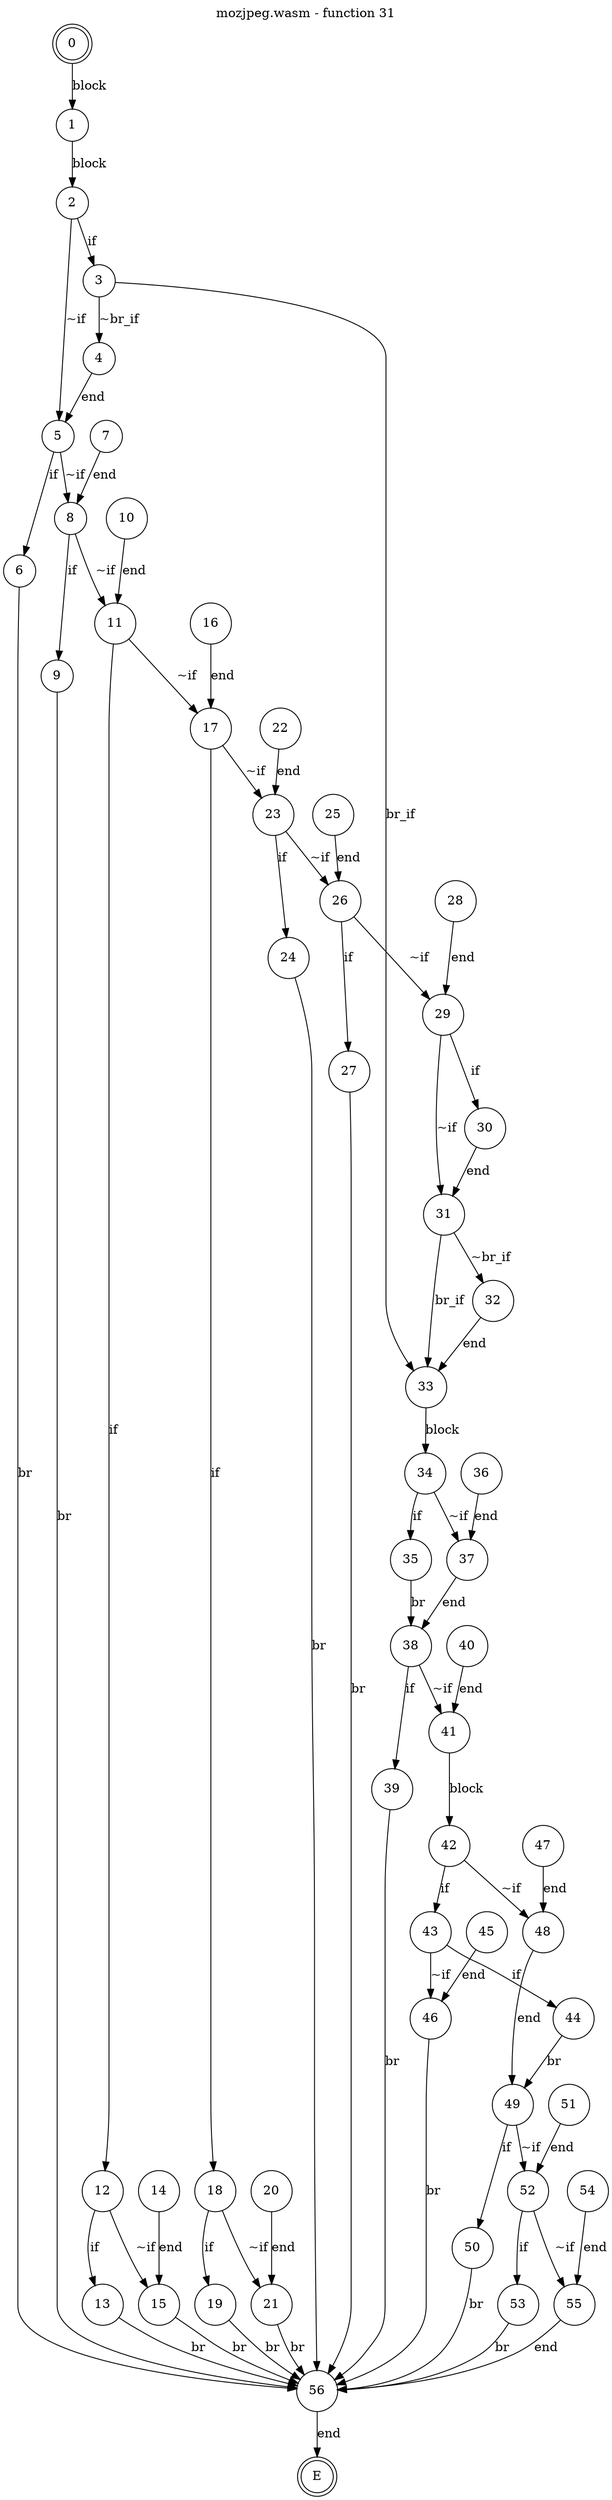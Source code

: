 digraph finite_state_machine {
    label = "mozjpeg.wasm - function 31"
    labelloc =  t
    labelfontsize = 16
    labelfontcolor = black
    labelfontname = "Helvetica"
    node [shape = doublecircle]; 0 E ;
    node [shape = circle];
    0 -> 1[label="block"];
    1 -> 2[label="block"];
    2 -> 3[label="if"];
    2 -> 5[label="~if"];
    3 -> 4[label="~br_if"];
    3 -> 33[label="br_if"];
    4 -> 5[label="end"];
    5 -> 6[label="if"];
    5 -> 8[label="~if"];
    6 -> 56[label="br"];
    7 -> 8[label="end"];
    8 -> 9[label="if"];
    8 -> 11[label="~if"];
    9 -> 56[label="br"];
    10 -> 11[label="end"];
    11 -> 12[label="if"];
    11 -> 17[label="~if"];
    12 -> 13[label="if"];
    12 -> 15[label="~if"];
    13 -> 56[label="br"];
    14 -> 15[label="end"];
    15 -> 56[label="br"];
    16 -> 17[label="end"];
    17 -> 18[label="if"];
    17 -> 23[label="~if"];
    18 -> 19[label="if"];
    18 -> 21[label="~if"];
    19 -> 56[label="br"];
    20 -> 21[label="end"];
    21 -> 56[label="br"];
    22 -> 23[label="end"];
    23 -> 24[label="if"];
    23 -> 26[label="~if"];
    24 -> 56[label="br"];
    25 -> 26[label="end"];
    26 -> 27[label="if"];
    26 -> 29[label="~if"];
    27 -> 56[label="br"];
    28 -> 29[label="end"];
    29 -> 30[label="if"];
    29 -> 31[label="~if"];
    30 -> 31[label="end"];
    31 -> 32[label="~br_if"];
    31 -> 33[label="br_if"];
    32 -> 33[label="end"];
    33 -> 34[label="block"];
    34 -> 35[label="if"];
    34 -> 37[label="~if"];
    35 -> 38[label="br"];
    36 -> 37[label="end"];
    37 -> 38[label="end"];
    38 -> 39[label="if"];
    38 -> 41[label="~if"];
    39 -> 56[label="br"];
    40 -> 41[label="end"];
    41 -> 42[label="block"];
    42 -> 43[label="if"];
    42 -> 48[label="~if"];
    43 -> 44[label="if"];
    43 -> 46[label="~if"];
    44 -> 49[label="br"];
    45 -> 46[label="end"];
    46 -> 56[label="br"];
    47 -> 48[label="end"];
    48 -> 49[label="end"];
    49 -> 50[label="if"];
    49 -> 52[label="~if"];
    50 -> 56[label="br"];
    51 -> 52[label="end"];
    52 -> 53[label="if"];
    52 -> 55[label="~if"];
    53 -> 56[label="br"];
    54 -> 55[label="end"];
    55 -> 56[label="end"];
    56 -> E[label="end"];
}
